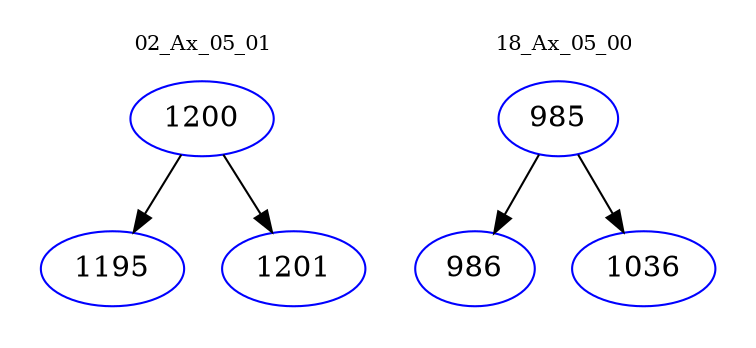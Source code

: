 digraph{
subgraph cluster_0 {
color = white
label = "02_Ax_05_01";
fontsize=10;
T0_1200 [label="1200", color="blue"]
T0_1200 -> T0_1195 [color="black"]
T0_1195 [label="1195", color="blue"]
T0_1200 -> T0_1201 [color="black"]
T0_1201 [label="1201", color="blue"]
}
subgraph cluster_1 {
color = white
label = "18_Ax_05_00";
fontsize=10;
T1_985 [label="985", color="blue"]
T1_985 -> T1_986 [color="black"]
T1_986 [label="986", color="blue"]
T1_985 -> T1_1036 [color="black"]
T1_1036 [label="1036", color="blue"]
}
}
